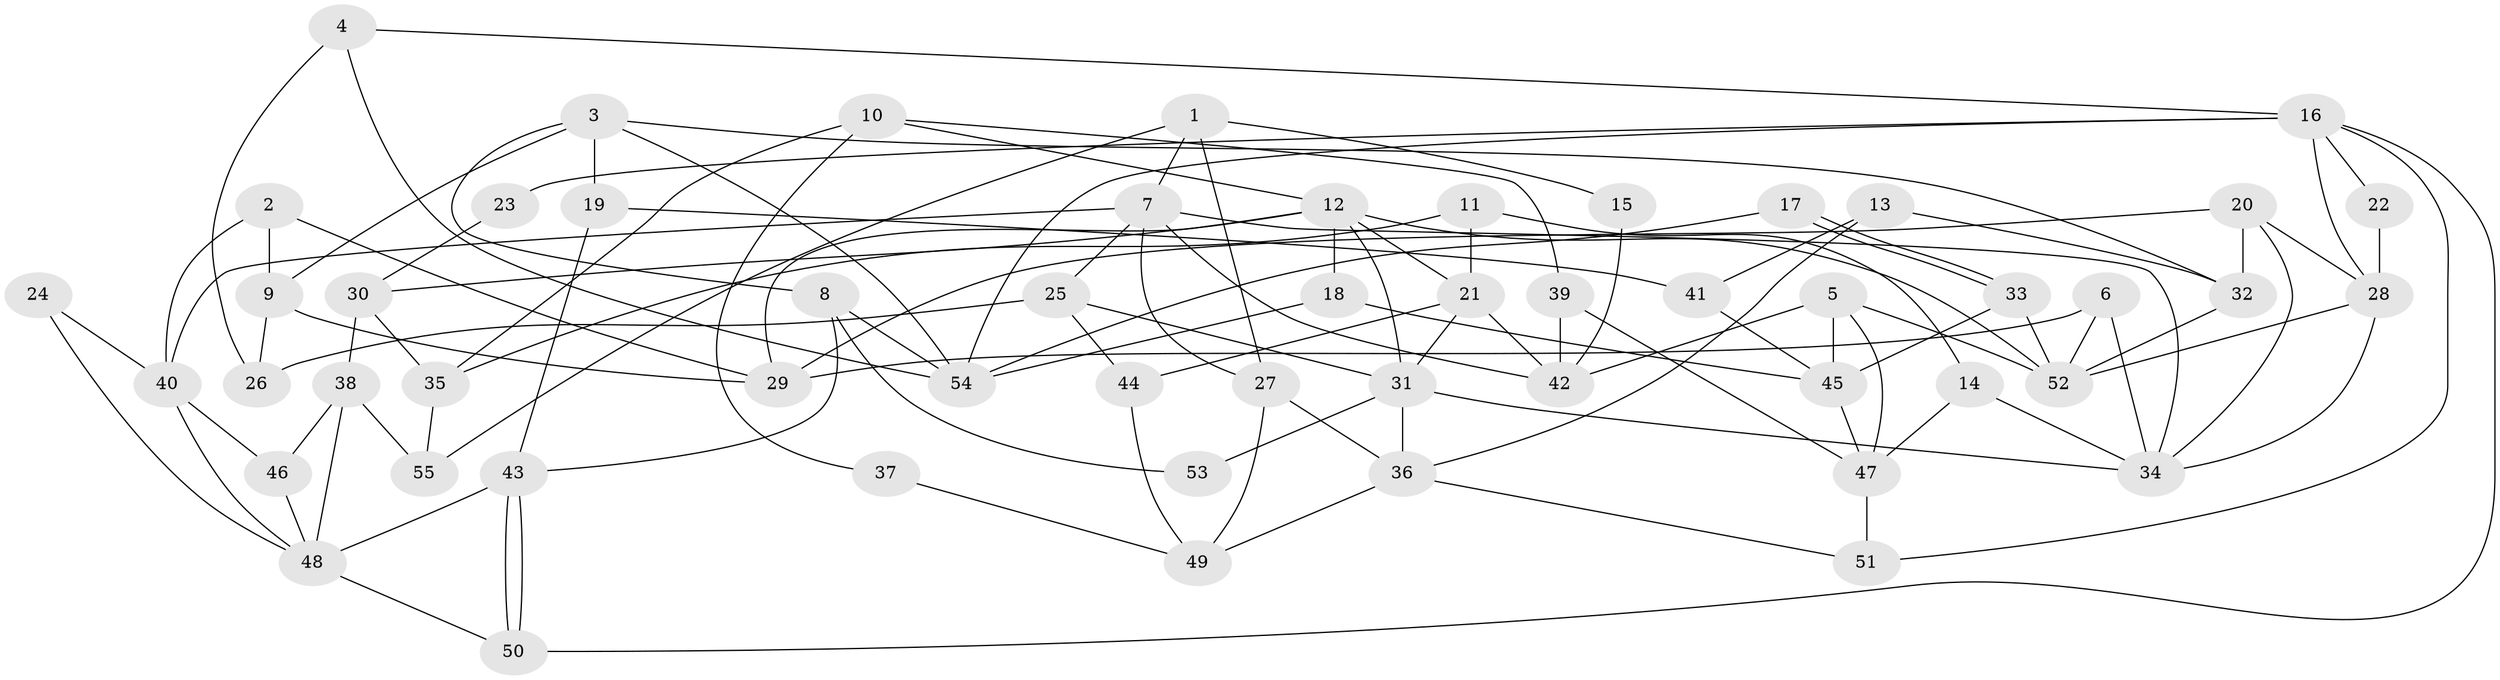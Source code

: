 // coarse degree distribution, {3: 0.1935483870967742, 4: 0.16129032258064516, 5: 0.2903225806451613, 6: 0.16129032258064516, 8: 0.06451612903225806, 1: 0.03225806451612903, 9: 0.03225806451612903, 7: 0.03225806451612903, 2: 0.03225806451612903}
// Generated by graph-tools (version 1.1) at 2025/41/03/06/25 10:41:53]
// undirected, 55 vertices, 110 edges
graph export_dot {
graph [start="1"]
  node [color=gray90,style=filled];
  1;
  2;
  3;
  4;
  5;
  6;
  7;
  8;
  9;
  10;
  11;
  12;
  13;
  14;
  15;
  16;
  17;
  18;
  19;
  20;
  21;
  22;
  23;
  24;
  25;
  26;
  27;
  28;
  29;
  30;
  31;
  32;
  33;
  34;
  35;
  36;
  37;
  38;
  39;
  40;
  41;
  42;
  43;
  44;
  45;
  46;
  47;
  48;
  49;
  50;
  51;
  52;
  53;
  54;
  55;
  1 -- 7;
  1 -- 27;
  1 -- 15;
  1 -- 55;
  2 -- 40;
  2 -- 9;
  2 -- 29;
  3 -- 32;
  3 -- 8;
  3 -- 9;
  3 -- 19;
  3 -- 54;
  4 -- 54;
  4 -- 26;
  4 -- 16;
  5 -- 52;
  5 -- 47;
  5 -- 42;
  5 -- 45;
  6 -- 29;
  6 -- 52;
  6 -- 34;
  7 -- 42;
  7 -- 34;
  7 -- 25;
  7 -- 27;
  7 -- 40;
  8 -- 43;
  8 -- 54;
  8 -- 53;
  9 -- 29;
  9 -- 26;
  10 -- 12;
  10 -- 39;
  10 -- 35;
  10 -- 37;
  11 -- 14;
  11 -- 35;
  11 -- 21;
  12 -- 52;
  12 -- 31;
  12 -- 18;
  12 -- 21;
  12 -- 29;
  12 -- 30;
  13 -- 36;
  13 -- 41;
  13 -- 32;
  14 -- 47;
  14 -- 34;
  15 -- 42;
  16 -- 28;
  16 -- 22;
  16 -- 23;
  16 -- 50;
  16 -- 51;
  16 -- 54;
  17 -- 54;
  17 -- 33;
  17 -- 33;
  18 -- 54;
  18 -- 45;
  19 -- 43;
  19 -- 41;
  20 -- 29;
  20 -- 34;
  20 -- 28;
  20 -- 32;
  21 -- 31;
  21 -- 42;
  21 -- 44;
  22 -- 28;
  23 -- 30;
  24 -- 40;
  24 -- 48;
  25 -- 31;
  25 -- 26;
  25 -- 44;
  27 -- 49;
  27 -- 36;
  28 -- 52;
  28 -- 34;
  30 -- 38;
  30 -- 35;
  31 -- 34;
  31 -- 36;
  31 -- 53;
  32 -- 52;
  33 -- 45;
  33 -- 52;
  35 -- 55;
  36 -- 49;
  36 -- 51;
  37 -- 49;
  38 -- 46;
  38 -- 55;
  38 -- 48;
  39 -- 47;
  39 -- 42;
  40 -- 48;
  40 -- 46;
  41 -- 45;
  43 -- 48;
  43 -- 50;
  43 -- 50;
  44 -- 49;
  45 -- 47;
  46 -- 48;
  47 -- 51;
  48 -- 50;
}
